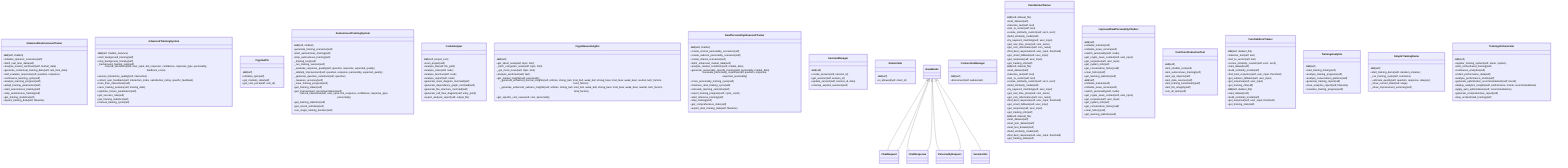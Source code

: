 classDiagram
    class AdvancedAutonomousTrainer {
        -__init__(self, chatbot)
        +initialize_dynamic_scenarios(self)
        +fetch_real_time_data(self)
        +analyze_market_sentiment(self, market_data)
        +generate_contextual_training_data(self, real_time_data)
        +self_evaluate_response(self, question, response)
        +continuous_learning_cycle(self)
        +analyze_learning_progress(self)
        +adapt_training_parameters(self)
        +start_autonomous_training(self)
        +stop_autonomous_training(self)
        +get_training_statistics(self)
        +export_training_data(self, filename)
    }
    class AdvancedTrainingSystem {
        -__init__(self, chatbot_instance)
        +start_background_training(self)
        +stop_background_training(self)
        -_background_training_loop(self)
        +record_interaction(self, user_input, bot_response, confidence, response_type, personality, feedback_score)
        +assess_interaction_quality(self, interaction)
        +collect_user_feedback(self, interaction_index, satisfaction_rating, specific_feedback)
        +train_from_interactions(self)
        +save_training_session(self, training_data)
        +optimize_trainer_parameters(self)
        +get_success_rate(self)
        +get_training_statistics(self)
        +manual_training_cycle(self)
    }
    class CryptoAPIs {
        -__init__(self)
        +initialize_apis(self)
        +get_markets_data(self)
        +get_coin_price(self, coin_id)
    }
    class AutonomousTrainingSystem {
        -__init__(self, chatbot)
        +generate_training_scenarios(self)
        +start_autonomous_training(self)
        +stop_autonomous_training(self)
        -_training_loop(self)
        -_run_training_session(self)
        -_evaluate_response_quality(self, question, response, expected_quality)
        -_attempt_improvement(self, question, response, personality, expected_quality)
        -_generate_question_variations(self, question)
        -_measure_accuracy(self)
        -_save_training_progress(self)
        +get_training_status(self)
        +get_improvement_recommendations(self)
        +record_interaction(self, user_input, bot_response, confidence, response_type, personality)
        +get_training_statistics(self)
        +get_recent_activities(self)
        +run_single_training_iteration(self)
    }
    class CodeAnalyzer {
        -__init__(self, project_root)
        +scan_project(self)
        +analyze_file(self, file_path)
        +analyze_class(self, node)
        +analyze_function(self, node)
        +analyze_import(self, node)
        +generate_class_diagram_mermaid(self)
        +generate_dependency_graph_mermaid(self)
        +generate_file_structure_mermaid(self)
        +generate_call_flow_diagram(self, entry_point)
        +export_analysis_report(self, output_file)
    }
    class CryptoNewsInsights {
        -__init__(self)
        +get_latest_news(self, topic, limit)
        -_fetch_coingecko_news(self, topic, limit)
        -_get_mock_news(self, topic, limit)
        +analyze_sentiment(self, text)
        +get_market_insights(self, personality)
        -_generate_enhanced_normal_insights(self, articles, strong_bull, mod_bull, weak_bull, strong_bear, mod_bear, weak_bear, neutral, tech_factors, fund_factors)
        -_generate_enhanced_subzero_insights(self, articles, strong_bull, mod_bull, weak_bull, strong_bear, mod_bear, weak_bear, neutral, tech_factors, fund_factors)
        +get_specific_coin_news(self, coin, personality)
    }
    class DualPersonalityAdvancedTrainer {
        -__init__(self, chatbot)
        +create_normal_personality_scenarios(self)
        +create_subzero_personality_scenarios(self)
        +create_shared_scenarios(self)
        +fetch_enhanced_market_data(self)
        +analyze_market_conditions(self, market_data)
        +generate_personality_specific_training(self, personality, market_data)
        +evaluate_personality_response(self, question, response, expected_personality)
        +cross_personality_training_cycle(self)
        +intensive_dual_training_cycle(self)
        +calculate_learning_velocities(self)
        +report_training_progress(self, cycle_count)
        +start_intensive_training(self)
        +stop_training(self)
        +get_comprehensive_stats(self)
        +export_dual_training_data(self, filename)
    }
    class SessionManager {
        -__init__(self)
        +create_session(self, session_id)
        +get_session(self, session_id)
        +update_session(self, session_id, data)
        +cleanup_expired_sessions(self)
    }
    class RateLimiter {
        -__init__(self)
        +is_allowed(self, client_id)
    }
    class ChatRequest {
    }
    BaseModel <|-- ChatRequest
    class ChatResponse {
    }
    BaseModel <|-- ChatResponse
    class PersonalityRequest {
    }
    BaseModel <|-- PersonalityRequest
    class SessionInfo {
    }
    BaseModel <|-- SessionInfo
    class ConnectionManager {
        -__init__(self)
        +disconnect(self, websocket)
    }
    class PureNormalTrainer {
        -__init__(self, dataset_file)
        +load_dataset(self)
        +tokenize_text(self, text)
        +text_to_vector(self, text)
        +cosine_similarity_custom(self, vec1, vec2)
        +build_similarity_model(self)
        +try_keyword_matching(self, user_input)
        +get_real_time_price(self, coin_name)
        +get_coin_information(self, coin_name)
        +find_best_response(self, user_input, threshold)
        +get_smart_fallback(self, user_input)
        +get_response(self, user_input)
        +get_training_info(self)
    }
    class PureNormalTrainer {
        -__init__(self, dataset_file)
        +load_dataset(self)
        +tokenize_text(self, text)
        +text_to_vector(self, text)
        +cosine_similarity_custom(self, vec1, vec2)
        +build_similarity_model(self)
        +try_keyword_matching(self, user_input)
        +get_real_time_price(self, coin_name)
        +get_coin_information(self, coin_name)
        +find_best_response(self, user_input, threshold)
        +get_smart_fallback(self, user_input)
        +get_response(self, user_input)
        +get_training_info(self)
    }
    class ImprovedDualPersonalityChatbot {
        -__init__(self)
        +initialize_trainers(self)
        +initialize_news_service(self)
        +switch_personality(self, mode)
        +get_crypto_news_context(self, user_input)
        +get_response(self, user_input)
        +get_system_info(self)
        +get_conversation_history(self)
        +clear_history(self)
        +get_learning_statistics(self)
    }
    class ImprovedDualPersonalityChatbot {
        -__init__(self)
        +initialize_trainers(self)
        +initialize_news_service(self)
        +switch_personality(self, mode)
        +get_crypto_news_context(self, user_input)
        +get_response(self, user_input)
        +get_system_info(self)
        +get_conversation_history(self)
        +clear_history(self)
        +get_learning_statistics(self)
    }
    class ChatRequest {
    }
    BaseModel <|-- ChatRequest
    class ChatResponse {
    }
    BaseModel <|-- ChatResponse
    class PersonalityRequest {
    }
    BaseModel <|-- PersonalityRequest
    class KoinTossProductionTest {
        -__init__(self)
        +test_chatbot_core(self)
        +test_autonomous_training(self)
        +test_api_imports(self)
        +test_data_sources(self)
        +test_training_functionality(self)
        +test_file_integrity(self)
        +run_all_tests(self)
    }
    class PureNormalTrainer {
        -__init__(self, dataset_file)
        +load_dataset(self)
        +load_json_dataset(self)
        +load_text_dataset(self)
        +build_similarity_model(self)
        +find_best_response(self, user_input, threshold)
        +get_training_stats(self)
    }
    class PureSubZeroTrainer {
        -__init__(self, dataset_file)
        +tokenize_text(self, text)
        +text_to_vector(self, text)
        +cosine_similarity_custom(self, vec1, vec2)
        +load_dataset(self)
        +build_similarity_model(self)
        +find_best_response(self, user_input, threshold)
        +get_subzero_fallback(self, user_input)
        +get_response(self, user_input)
        +get_training_info(self)
    }
    class PureSubZeroTrainer {
        -__init__(self, dataset_file)
        +load_dataset(self)
        +build_similarity_model(self)
        +get_response(self, user_input, threshold)
        +get_training_stats(self)
    }
    class TrainingAnalytics {
        -__init__(self)
        +load_training_history(self)
        +analyze_training_progress(self)
        +analyze_conversation_patterns(self)
        +generate_training_report(self)
        +save_analytics_report(self, filename)
        +visualize_training_progress(self)
    }
    class SimpleTrainingDemo {
        -__init__(self)
        +start_training_demo(self, duration_minutes)
        -_run_training_cycle(self, scenarios)
        -_estimate_quality(self, question, response, category)
        -_show_current_stats(self, stage)
        -_show_improvement_summary(self)
    }
    class TrainingOrchestrator {
        -__init__(self)
        +register_training_system(self, name, system)
        +start_orchestrated_training(self)
        +continuous_analytics(self)
        +collect_performance_data(self)
        +analyze_performance_trends(self)
        +generate_optimization_recommendations(self, trends)
        +display_analytics_insights(self, performance, trends, recommendations)
        +apply_auto_optimizations(self, recommendations)
        +generate_comprehensive_report(self)
        +stop_orchestrated_training(self)
    }